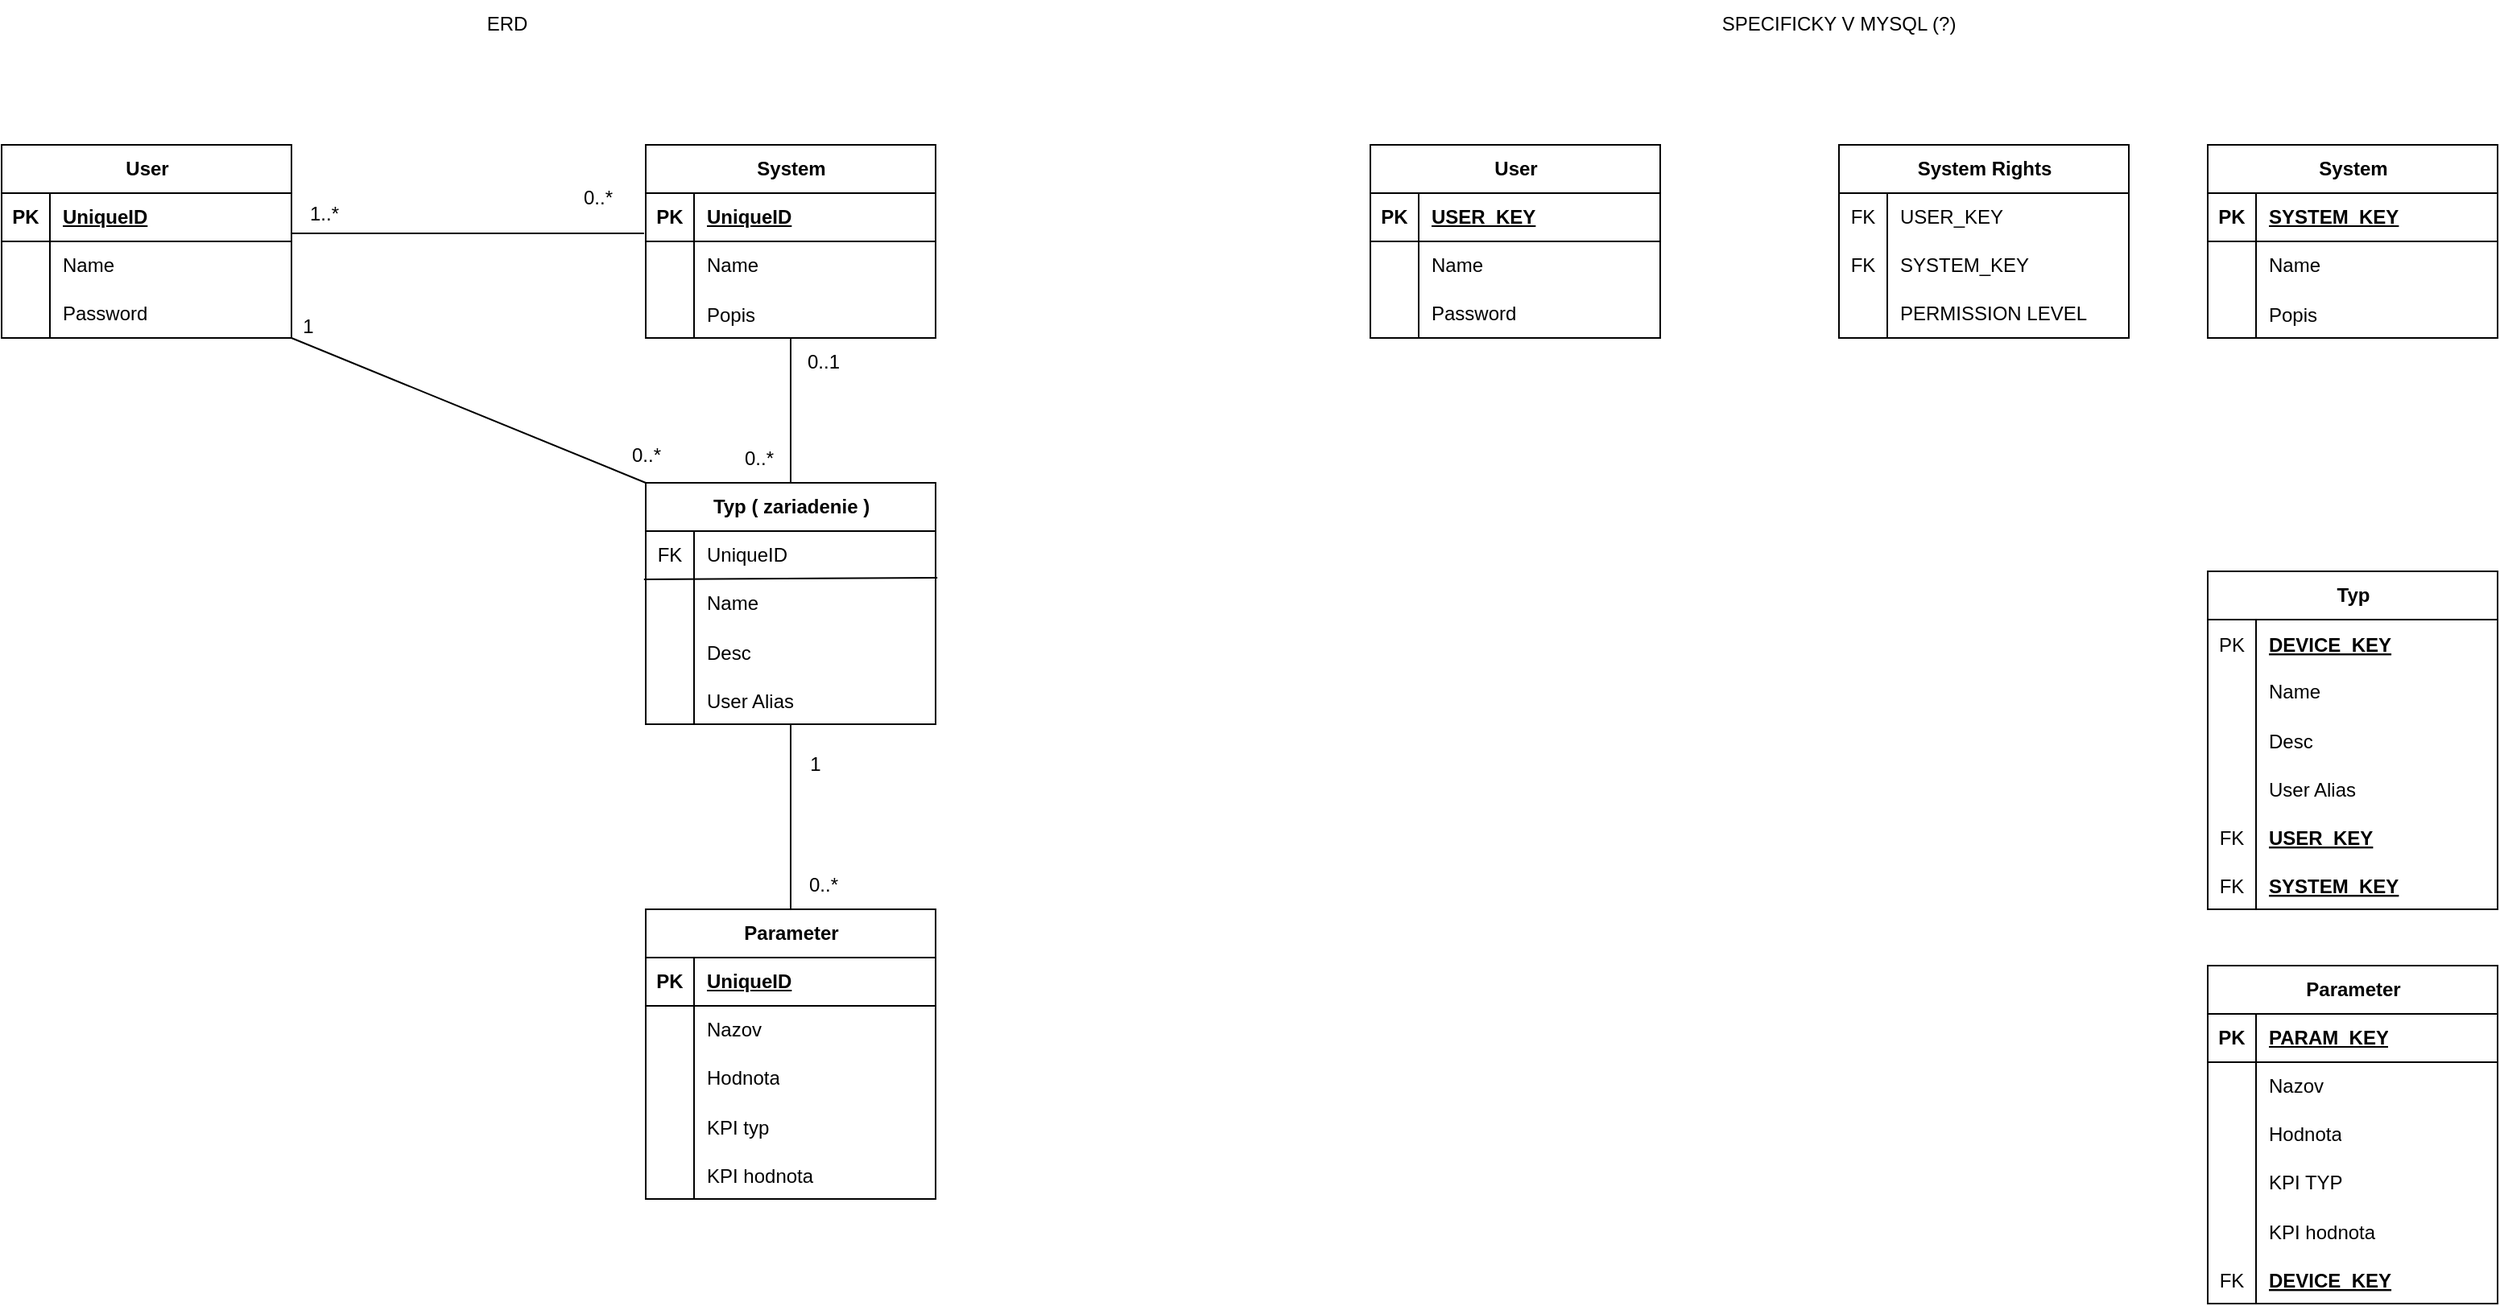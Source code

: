 <mxfile version="22.1.3" type="github">
  <diagram name="Page-1" id="e-Lq-FpYpGLCC4BXQS7T">
    <mxGraphModel dx="2074" dy="1134" grid="1" gridSize="10" guides="1" tooltips="1" connect="1" arrows="1" fold="1" page="1" pageScale="1" pageWidth="827" pageHeight="1169" math="0" shadow="0">
      <root>
        <mxCell id="0" />
        <mxCell id="1" parent="0" />
        <mxCell id="twyYIveiUV6dPHtZNS6p-1" value="User" style="shape=table;startSize=30;container=1;collapsible=1;childLayout=tableLayout;fixedRows=1;rowLines=0;fontStyle=1;align=center;resizeLast=1;html=1;" parent="1" vertex="1">
          <mxGeometry x="100" y="110" width="180" height="120" as="geometry" />
        </mxCell>
        <mxCell id="twyYIveiUV6dPHtZNS6p-2" value="" style="shape=tableRow;horizontal=0;startSize=0;swimlaneHead=0;swimlaneBody=0;fillColor=none;collapsible=0;dropTarget=0;points=[[0,0.5],[1,0.5]];portConstraint=eastwest;top=0;left=0;right=0;bottom=1;" parent="twyYIveiUV6dPHtZNS6p-1" vertex="1">
          <mxGeometry y="30" width="180" height="30" as="geometry" />
        </mxCell>
        <mxCell id="twyYIveiUV6dPHtZNS6p-3" value="PK" style="shape=partialRectangle;connectable=0;fillColor=none;top=0;left=0;bottom=0;right=0;fontStyle=1;overflow=hidden;whiteSpace=wrap;html=1;" parent="twyYIveiUV6dPHtZNS6p-2" vertex="1">
          <mxGeometry width="30" height="30" as="geometry">
            <mxRectangle width="30" height="30" as="alternateBounds" />
          </mxGeometry>
        </mxCell>
        <mxCell id="twyYIveiUV6dPHtZNS6p-4" value="UniqueID" style="shape=partialRectangle;connectable=0;fillColor=none;top=0;left=0;bottom=0;right=0;align=left;spacingLeft=6;fontStyle=5;overflow=hidden;whiteSpace=wrap;html=1;" parent="twyYIveiUV6dPHtZNS6p-2" vertex="1">
          <mxGeometry x="30" width="150" height="30" as="geometry">
            <mxRectangle width="150" height="30" as="alternateBounds" />
          </mxGeometry>
        </mxCell>
        <mxCell id="twyYIveiUV6dPHtZNS6p-5" value="" style="shape=tableRow;horizontal=0;startSize=0;swimlaneHead=0;swimlaneBody=0;fillColor=none;collapsible=0;dropTarget=0;points=[[0,0.5],[1,0.5]];portConstraint=eastwest;top=0;left=0;right=0;bottom=0;" parent="twyYIveiUV6dPHtZNS6p-1" vertex="1">
          <mxGeometry y="60" width="180" height="30" as="geometry" />
        </mxCell>
        <mxCell id="twyYIveiUV6dPHtZNS6p-6" value="" style="shape=partialRectangle;connectable=0;fillColor=none;top=0;left=0;bottom=0;right=0;editable=1;overflow=hidden;whiteSpace=wrap;html=1;" parent="twyYIveiUV6dPHtZNS6p-5" vertex="1">
          <mxGeometry width="30" height="30" as="geometry">
            <mxRectangle width="30" height="30" as="alternateBounds" />
          </mxGeometry>
        </mxCell>
        <mxCell id="twyYIveiUV6dPHtZNS6p-7" value="Name" style="shape=partialRectangle;connectable=0;fillColor=none;top=0;left=0;bottom=0;right=0;align=left;spacingLeft=6;overflow=hidden;whiteSpace=wrap;html=1;" parent="twyYIveiUV6dPHtZNS6p-5" vertex="1">
          <mxGeometry x="30" width="150" height="30" as="geometry">
            <mxRectangle width="150" height="30" as="alternateBounds" />
          </mxGeometry>
        </mxCell>
        <mxCell id="twyYIveiUV6dPHtZNS6p-8" value="" style="shape=tableRow;horizontal=0;startSize=0;swimlaneHead=0;swimlaneBody=0;fillColor=none;collapsible=0;dropTarget=0;points=[[0,0.5],[1,0.5]];portConstraint=eastwest;top=0;left=0;right=0;bottom=0;" parent="twyYIveiUV6dPHtZNS6p-1" vertex="1">
          <mxGeometry y="90" width="180" height="30" as="geometry" />
        </mxCell>
        <mxCell id="twyYIveiUV6dPHtZNS6p-9" value="" style="shape=partialRectangle;connectable=0;fillColor=none;top=0;left=0;bottom=0;right=0;editable=1;overflow=hidden;whiteSpace=wrap;html=1;" parent="twyYIveiUV6dPHtZNS6p-8" vertex="1">
          <mxGeometry width="30" height="30" as="geometry">
            <mxRectangle width="30" height="30" as="alternateBounds" />
          </mxGeometry>
        </mxCell>
        <mxCell id="twyYIveiUV6dPHtZNS6p-10" value="Password" style="shape=partialRectangle;connectable=0;fillColor=none;top=0;left=0;bottom=0;right=0;align=left;spacingLeft=6;overflow=hidden;whiteSpace=wrap;html=1;" parent="twyYIveiUV6dPHtZNS6p-8" vertex="1">
          <mxGeometry x="30" width="150" height="30" as="geometry">
            <mxRectangle width="150" height="30" as="alternateBounds" />
          </mxGeometry>
        </mxCell>
        <mxCell id="twyYIveiUV6dPHtZNS6p-47" style="edgeStyle=orthogonalEdgeStyle;rounded=0;orthogonalLoop=1;jettySize=auto;html=1;exitX=0.5;exitY=1;exitDx=0;exitDy=0;entryX=0.5;entryY=0;entryDx=0;entryDy=0;endArrow=none;endFill=0;" parent="1" source="twyYIveiUV6dPHtZNS6p-14" edge="1">
          <mxGeometry relative="1" as="geometry">
            <mxPoint x="590" y="320" as="targetPoint" />
          </mxGeometry>
        </mxCell>
        <mxCell id="twyYIveiUV6dPHtZNS6p-14" value="System" style="shape=table;startSize=30;container=1;collapsible=1;childLayout=tableLayout;fixedRows=1;rowLines=0;fontStyle=1;align=center;resizeLast=1;html=1;" parent="1" vertex="1">
          <mxGeometry x="500" y="110" width="180" height="120" as="geometry" />
        </mxCell>
        <mxCell id="twyYIveiUV6dPHtZNS6p-15" value="" style="shape=tableRow;horizontal=0;startSize=0;swimlaneHead=0;swimlaneBody=0;fillColor=none;collapsible=0;dropTarget=0;points=[[0,0.5],[1,0.5]];portConstraint=eastwest;top=0;left=0;right=0;bottom=1;" parent="twyYIveiUV6dPHtZNS6p-14" vertex="1">
          <mxGeometry y="30" width="180" height="30" as="geometry" />
        </mxCell>
        <mxCell id="twyYIveiUV6dPHtZNS6p-16" value="PK" style="shape=partialRectangle;connectable=0;fillColor=none;top=0;left=0;bottom=0;right=0;fontStyle=1;overflow=hidden;whiteSpace=wrap;html=1;" parent="twyYIveiUV6dPHtZNS6p-15" vertex="1">
          <mxGeometry width="30" height="30" as="geometry">
            <mxRectangle width="30" height="30" as="alternateBounds" />
          </mxGeometry>
        </mxCell>
        <mxCell id="twyYIveiUV6dPHtZNS6p-17" value="UniqueID" style="shape=partialRectangle;connectable=0;fillColor=none;top=0;left=0;bottom=0;right=0;align=left;spacingLeft=6;fontStyle=5;overflow=hidden;whiteSpace=wrap;html=1;" parent="twyYIveiUV6dPHtZNS6p-15" vertex="1">
          <mxGeometry x="30" width="150" height="30" as="geometry">
            <mxRectangle width="150" height="30" as="alternateBounds" />
          </mxGeometry>
        </mxCell>
        <mxCell id="twyYIveiUV6dPHtZNS6p-18" value="" style="shape=tableRow;horizontal=0;startSize=0;swimlaneHead=0;swimlaneBody=0;fillColor=none;collapsible=0;dropTarget=0;points=[[0,0.5],[1,0.5]];portConstraint=eastwest;top=0;left=0;right=0;bottom=0;" parent="twyYIveiUV6dPHtZNS6p-14" vertex="1">
          <mxGeometry y="60" width="180" height="30" as="geometry" />
        </mxCell>
        <mxCell id="twyYIveiUV6dPHtZNS6p-19" value="" style="shape=partialRectangle;connectable=0;fillColor=none;top=0;left=0;bottom=0;right=0;editable=1;overflow=hidden;whiteSpace=wrap;html=1;" parent="twyYIveiUV6dPHtZNS6p-18" vertex="1">
          <mxGeometry width="30" height="30" as="geometry">
            <mxRectangle width="30" height="30" as="alternateBounds" />
          </mxGeometry>
        </mxCell>
        <mxCell id="twyYIveiUV6dPHtZNS6p-20" value="Name" style="shape=partialRectangle;connectable=0;fillColor=none;top=0;left=0;bottom=0;right=0;align=left;spacingLeft=6;overflow=hidden;whiteSpace=wrap;html=1;" parent="twyYIveiUV6dPHtZNS6p-18" vertex="1">
          <mxGeometry x="30" width="150" height="30" as="geometry">
            <mxRectangle width="150" height="30" as="alternateBounds" />
          </mxGeometry>
        </mxCell>
        <mxCell id="twyYIveiUV6dPHtZNS6p-31" value="" style="shape=tableRow;horizontal=0;startSize=0;swimlaneHead=0;swimlaneBody=0;fillColor=none;collapsible=0;dropTarget=0;points=[[0,0.5],[1,0.5]];portConstraint=eastwest;top=0;left=0;right=0;bottom=0;" parent="twyYIveiUV6dPHtZNS6p-14" vertex="1">
          <mxGeometry y="90" width="180" height="30" as="geometry" />
        </mxCell>
        <mxCell id="twyYIveiUV6dPHtZNS6p-32" value="" style="shape=partialRectangle;connectable=0;fillColor=none;top=0;left=0;bottom=0;right=0;editable=1;overflow=hidden;" parent="twyYIveiUV6dPHtZNS6p-31" vertex="1">
          <mxGeometry width="30" height="30" as="geometry">
            <mxRectangle width="30" height="30" as="alternateBounds" />
          </mxGeometry>
        </mxCell>
        <mxCell id="twyYIveiUV6dPHtZNS6p-33" value="Popis" style="shape=partialRectangle;connectable=0;fillColor=none;top=0;left=0;bottom=0;right=0;align=left;spacingLeft=6;overflow=hidden;" parent="twyYIveiUV6dPHtZNS6p-31" vertex="1">
          <mxGeometry x="30" width="150" height="30" as="geometry">
            <mxRectangle width="150" height="30" as="alternateBounds" />
          </mxGeometry>
        </mxCell>
        <mxCell id="twyYIveiUV6dPHtZNS6p-27" style="edgeStyle=orthogonalEdgeStyle;rounded=0;orthogonalLoop=1;jettySize=auto;html=1;entryX=-0.006;entryY=-0.167;entryDx=0;entryDy=0;entryPerimeter=0;endArrow=none;endFill=0;" parent="1" source="twyYIveiUV6dPHtZNS6p-1" target="twyYIveiUV6dPHtZNS6p-18" edge="1">
          <mxGeometry relative="1" as="geometry">
            <mxPoint x="480" y="150" as="targetPoint" />
            <Array as="points">
              <mxPoint x="450" y="165" />
              <mxPoint x="450" y="165" />
            </Array>
          </mxGeometry>
        </mxCell>
        <mxCell id="twyYIveiUV6dPHtZNS6p-28" value="1..*" style="text;html=1;align=center;verticalAlign=middle;resizable=0;points=[];autosize=1;strokeColor=none;fillColor=none;" parent="1" vertex="1">
          <mxGeometry x="280" y="138" width="40" height="30" as="geometry" />
        </mxCell>
        <mxCell id="twyYIveiUV6dPHtZNS6p-29" value="0..*" style="text;html=1;align=center;verticalAlign=middle;resizable=0;points=[];autosize=1;strokeColor=none;fillColor=none;" parent="1" vertex="1">
          <mxGeometry x="450" y="128" width="40" height="30" as="geometry" />
        </mxCell>
        <mxCell id="twyYIveiUV6dPHtZNS6p-48" value="0..1" style="text;html=1;align=center;verticalAlign=middle;resizable=0;points=[];autosize=1;strokeColor=none;fillColor=none;" parent="1" vertex="1">
          <mxGeometry x="590" y="230" width="40" height="30" as="geometry" />
        </mxCell>
        <mxCell id="twyYIveiUV6dPHtZNS6p-50" value="0..*" style="text;html=1;align=center;verticalAlign=middle;resizable=0;points=[];autosize=1;strokeColor=none;fillColor=none;" parent="1" vertex="1">
          <mxGeometry x="550" y="290" width="40" height="30" as="geometry" />
        </mxCell>
        <mxCell id="twyYIveiUV6dPHtZNS6p-52" value="Typ ( zariadenie )" style="shape=table;startSize=30;container=1;collapsible=1;childLayout=tableLayout;fixedRows=1;rowLines=0;fontStyle=1;align=center;resizeLast=1;html=1;" parent="1" vertex="1">
          <mxGeometry x="500" y="320" width="180" height="150" as="geometry" />
        </mxCell>
        <mxCell id="oLVRZ4jMtJfywn2VJ56b-18" value="" style="shape=tableRow;horizontal=0;startSize=0;swimlaneHead=0;swimlaneBody=0;fillColor=none;collapsible=0;dropTarget=0;points=[[0,0.5],[1,0.5]];portConstraint=eastwest;top=0;left=0;right=0;bottom=0;perimeterSpacing=2;strokeWidth=2;" parent="twyYIveiUV6dPHtZNS6p-52" vertex="1">
          <mxGeometry y="30" width="180" height="30" as="geometry" />
        </mxCell>
        <mxCell id="oLVRZ4jMtJfywn2VJ56b-19" value="FK" style="shape=partialRectangle;connectable=0;fillColor=none;top=0;left=0;bottom=0;right=0;fontStyle=0;overflow=hidden;whiteSpace=wrap;html=1;" parent="oLVRZ4jMtJfywn2VJ56b-18" vertex="1">
          <mxGeometry width="30" height="30" as="geometry">
            <mxRectangle width="30" height="30" as="alternateBounds" />
          </mxGeometry>
        </mxCell>
        <mxCell id="oLVRZ4jMtJfywn2VJ56b-20" value="UniqueID" style="shape=partialRectangle;connectable=0;fillColor=none;top=0;left=0;bottom=0;right=0;align=left;spacingLeft=6;fontStyle=0;overflow=hidden;whiteSpace=wrap;html=1;" parent="oLVRZ4jMtJfywn2VJ56b-18" vertex="1">
          <mxGeometry x="30" width="150" height="30" as="geometry">
            <mxRectangle width="150" height="30" as="alternateBounds" />
          </mxGeometry>
        </mxCell>
        <mxCell id="twyYIveiUV6dPHtZNS6p-38" value="" style="shape=tableRow;horizontal=0;startSize=0;swimlaneHead=0;swimlaneBody=0;fillColor=none;collapsible=0;dropTarget=0;points=[[0,0.5],[1,0.5]];portConstraint=eastwest;top=0;left=0;right=0;bottom=0;" parent="twyYIveiUV6dPHtZNS6p-52" vertex="1">
          <mxGeometry y="60" width="180" height="30" as="geometry" />
        </mxCell>
        <mxCell id="twyYIveiUV6dPHtZNS6p-39" value="" style="shape=partialRectangle;connectable=0;fillColor=none;top=0;left=0;bottom=0;right=0;editable=1;overflow=hidden;whiteSpace=wrap;html=1;" parent="twyYIveiUV6dPHtZNS6p-38" vertex="1">
          <mxGeometry width="30" height="30" as="geometry">
            <mxRectangle width="30" height="30" as="alternateBounds" />
          </mxGeometry>
        </mxCell>
        <mxCell id="twyYIveiUV6dPHtZNS6p-40" value="Name" style="shape=partialRectangle;connectable=0;fillColor=none;top=0;left=0;bottom=0;right=0;align=left;spacingLeft=6;overflow=hidden;whiteSpace=wrap;html=1;" parent="twyYIveiUV6dPHtZNS6p-38" vertex="1">
          <mxGeometry x="30" width="150" height="30" as="geometry">
            <mxRectangle width="150" height="30" as="alternateBounds" />
          </mxGeometry>
        </mxCell>
        <mxCell id="twyYIveiUV6dPHtZNS6p-70" value="" style="shape=tableRow;horizontal=0;startSize=0;swimlaneHead=0;swimlaneBody=0;fillColor=none;collapsible=0;dropTarget=0;points=[[0,0.5],[1,0.5]];portConstraint=eastwest;top=0;left=0;right=0;bottom=0;" parent="twyYIveiUV6dPHtZNS6p-52" vertex="1">
          <mxGeometry y="90" width="180" height="30" as="geometry" />
        </mxCell>
        <mxCell id="twyYIveiUV6dPHtZNS6p-71" value="" style="shape=partialRectangle;connectable=0;fillColor=none;top=0;left=0;bottom=0;right=0;editable=1;overflow=hidden;" parent="twyYIveiUV6dPHtZNS6p-70" vertex="1">
          <mxGeometry width="30" height="30" as="geometry">
            <mxRectangle width="30" height="30" as="alternateBounds" />
          </mxGeometry>
        </mxCell>
        <mxCell id="twyYIveiUV6dPHtZNS6p-72" value="Desc" style="shape=partialRectangle;connectable=0;fillColor=none;top=0;left=0;bottom=0;right=0;align=left;spacingLeft=6;overflow=hidden;" parent="twyYIveiUV6dPHtZNS6p-70" vertex="1">
          <mxGeometry x="30" width="150" height="30" as="geometry">
            <mxRectangle width="150" height="30" as="alternateBounds" />
          </mxGeometry>
        </mxCell>
        <mxCell id="twyYIveiUV6dPHtZNS6p-66" value="" style="shape=tableRow;horizontal=0;startSize=0;swimlaneHead=0;swimlaneBody=0;fillColor=none;collapsible=0;dropTarget=0;points=[[0,0.5],[1,0.5]];portConstraint=eastwest;top=0;left=0;right=0;bottom=0;" parent="twyYIveiUV6dPHtZNS6p-52" vertex="1">
          <mxGeometry y="120" width="180" height="30" as="geometry" />
        </mxCell>
        <mxCell id="twyYIveiUV6dPHtZNS6p-67" value="" style="shape=partialRectangle;connectable=0;fillColor=none;top=0;left=0;bottom=0;right=0;editable=1;overflow=hidden;" parent="twyYIveiUV6dPHtZNS6p-66" vertex="1">
          <mxGeometry width="30" height="30" as="geometry">
            <mxRectangle width="30" height="30" as="alternateBounds" />
          </mxGeometry>
        </mxCell>
        <mxCell id="twyYIveiUV6dPHtZNS6p-68" value="User Alias" style="shape=partialRectangle;connectable=0;fillColor=none;top=0;left=0;bottom=0;right=0;align=left;spacingLeft=6;overflow=hidden;" parent="twyYIveiUV6dPHtZNS6p-66" vertex="1">
          <mxGeometry x="30" width="150" height="30" as="geometry">
            <mxRectangle width="150" height="30" as="alternateBounds" />
          </mxGeometry>
        </mxCell>
        <mxCell id="oLVRZ4jMtJfywn2VJ56b-22" value="" style="endArrow=none;html=1;rounded=0;entryX=1.006;entryY=-0.033;entryDx=0;entryDy=0;entryPerimeter=0;exitX=-0.006;exitY=0;exitDx=0;exitDy=0;exitPerimeter=0;" parent="twyYIveiUV6dPHtZNS6p-52" source="twyYIveiUV6dPHtZNS6p-38" target="twyYIveiUV6dPHtZNS6p-38" edge="1">
          <mxGeometry width="50" height="50" relative="1" as="geometry">
            <mxPoint x="300" y="290" as="sourcePoint" />
            <mxPoint x="350" y="240" as="targetPoint" />
          </mxGeometry>
        </mxCell>
        <mxCell id="twyYIveiUV6dPHtZNS6p-91" value="ERD" style="text;html=1;strokeColor=none;fillColor=none;align=center;verticalAlign=middle;whiteSpace=wrap;rounded=0;" parent="1" vertex="1">
          <mxGeometry x="159" y="20" width="510" height="30" as="geometry" />
        </mxCell>
        <mxCell id="twyYIveiUV6dPHtZNS6p-92" value="SPECIFICKY V MYSQL (?)" style="text;html=1;strokeColor=none;fillColor=none;align=center;verticalAlign=middle;whiteSpace=wrap;rounded=0;" parent="1" vertex="1">
          <mxGeometry x="1006" y="20" width="470" height="30" as="geometry" />
        </mxCell>
        <mxCell id="twyYIveiUV6dPHtZNS6p-106" value="User" style="shape=table;startSize=30;container=1;collapsible=1;childLayout=tableLayout;fixedRows=1;rowLines=0;fontStyle=1;align=center;resizeLast=1;html=1;" parent="1" vertex="1">
          <mxGeometry x="950" y="110" width="180" height="120" as="geometry" />
        </mxCell>
        <mxCell id="twyYIveiUV6dPHtZNS6p-107" value="" style="shape=tableRow;horizontal=0;startSize=0;swimlaneHead=0;swimlaneBody=0;fillColor=none;collapsible=0;dropTarget=0;points=[[0,0.5],[1,0.5]];portConstraint=eastwest;top=0;left=0;right=0;bottom=1;" parent="twyYIveiUV6dPHtZNS6p-106" vertex="1">
          <mxGeometry y="30" width="180" height="30" as="geometry" />
        </mxCell>
        <mxCell id="twyYIveiUV6dPHtZNS6p-108" value="PK" style="shape=partialRectangle;connectable=0;fillColor=none;top=0;left=0;bottom=0;right=0;fontStyle=1;overflow=hidden;whiteSpace=wrap;html=1;" parent="twyYIveiUV6dPHtZNS6p-107" vertex="1">
          <mxGeometry width="30" height="30" as="geometry">
            <mxRectangle width="30" height="30" as="alternateBounds" />
          </mxGeometry>
        </mxCell>
        <mxCell id="twyYIveiUV6dPHtZNS6p-109" value="USER_KEY" style="shape=partialRectangle;connectable=0;fillColor=none;top=0;left=0;bottom=0;right=0;align=left;spacingLeft=6;fontStyle=5;overflow=hidden;whiteSpace=wrap;html=1;" parent="twyYIveiUV6dPHtZNS6p-107" vertex="1">
          <mxGeometry x="30" width="150" height="30" as="geometry">
            <mxRectangle width="150" height="30" as="alternateBounds" />
          </mxGeometry>
        </mxCell>
        <mxCell id="twyYIveiUV6dPHtZNS6p-110" value="" style="shape=tableRow;horizontal=0;startSize=0;swimlaneHead=0;swimlaneBody=0;fillColor=none;collapsible=0;dropTarget=0;points=[[0,0.5],[1,0.5]];portConstraint=eastwest;top=0;left=0;right=0;bottom=0;" parent="twyYIveiUV6dPHtZNS6p-106" vertex="1">
          <mxGeometry y="60" width="180" height="30" as="geometry" />
        </mxCell>
        <mxCell id="twyYIveiUV6dPHtZNS6p-111" value="" style="shape=partialRectangle;connectable=0;fillColor=none;top=0;left=0;bottom=0;right=0;editable=1;overflow=hidden;whiteSpace=wrap;html=1;" parent="twyYIveiUV6dPHtZNS6p-110" vertex="1">
          <mxGeometry width="30" height="30" as="geometry">
            <mxRectangle width="30" height="30" as="alternateBounds" />
          </mxGeometry>
        </mxCell>
        <mxCell id="twyYIveiUV6dPHtZNS6p-112" value="Name" style="shape=partialRectangle;connectable=0;fillColor=none;top=0;left=0;bottom=0;right=0;align=left;spacingLeft=6;overflow=hidden;whiteSpace=wrap;html=1;" parent="twyYIveiUV6dPHtZNS6p-110" vertex="1">
          <mxGeometry x="30" width="150" height="30" as="geometry">
            <mxRectangle width="150" height="30" as="alternateBounds" />
          </mxGeometry>
        </mxCell>
        <mxCell id="twyYIveiUV6dPHtZNS6p-113" value="" style="shape=tableRow;horizontal=0;startSize=0;swimlaneHead=0;swimlaneBody=0;fillColor=none;collapsible=0;dropTarget=0;points=[[0,0.5],[1,0.5]];portConstraint=eastwest;top=0;left=0;right=0;bottom=0;" parent="twyYIveiUV6dPHtZNS6p-106" vertex="1">
          <mxGeometry y="90" width="180" height="30" as="geometry" />
        </mxCell>
        <mxCell id="twyYIveiUV6dPHtZNS6p-114" value="" style="shape=partialRectangle;connectable=0;fillColor=none;top=0;left=0;bottom=0;right=0;editable=1;overflow=hidden;whiteSpace=wrap;html=1;" parent="twyYIveiUV6dPHtZNS6p-113" vertex="1">
          <mxGeometry width="30" height="30" as="geometry">
            <mxRectangle width="30" height="30" as="alternateBounds" />
          </mxGeometry>
        </mxCell>
        <mxCell id="twyYIveiUV6dPHtZNS6p-115" value="Password" style="shape=partialRectangle;connectable=0;fillColor=none;top=0;left=0;bottom=0;right=0;align=left;spacingLeft=6;overflow=hidden;whiteSpace=wrap;html=1;" parent="twyYIveiUV6dPHtZNS6p-113" vertex="1">
          <mxGeometry x="30" width="150" height="30" as="geometry">
            <mxRectangle width="150" height="30" as="alternateBounds" />
          </mxGeometry>
        </mxCell>
        <mxCell id="twyYIveiUV6dPHtZNS6p-116" value="System Rights" style="shape=table;startSize=30;container=1;collapsible=1;childLayout=tableLayout;fixedRows=1;rowLines=0;fontStyle=1;align=center;resizeLast=1;html=1;" parent="1" vertex="1">
          <mxGeometry x="1241" y="110" width="180" height="120" as="geometry" />
        </mxCell>
        <mxCell id="twyYIveiUV6dPHtZNS6p-120" value="" style="shape=tableRow;horizontal=0;startSize=0;swimlaneHead=0;swimlaneBody=0;fillColor=none;collapsible=0;dropTarget=0;points=[[0,0.5],[1,0.5]];portConstraint=eastwest;top=0;left=0;right=0;bottom=0;" parent="twyYIveiUV6dPHtZNS6p-116" vertex="1">
          <mxGeometry y="30" width="180" height="30" as="geometry" />
        </mxCell>
        <mxCell id="twyYIveiUV6dPHtZNS6p-121" value="FK" style="shape=partialRectangle;connectable=0;fillColor=none;top=0;left=0;bottom=0;right=0;editable=1;overflow=hidden;whiteSpace=wrap;html=1;" parent="twyYIveiUV6dPHtZNS6p-120" vertex="1">
          <mxGeometry width="30" height="30" as="geometry">
            <mxRectangle width="30" height="30" as="alternateBounds" />
          </mxGeometry>
        </mxCell>
        <mxCell id="twyYIveiUV6dPHtZNS6p-122" value="USER_KEY" style="shape=partialRectangle;connectable=0;fillColor=none;top=0;left=0;bottom=0;right=0;align=left;spacingLeft=6;overflow=hidden;whiteSpace=wrap;html=1;" parent="twyYIveiUV6dPHtZNS6p-120" vertex="1">
          <mxGeometry x="30" width="150" height="30" as="geometry">
            <mxRectangle width="150" height="30" as="alternateBounds" />
          </mxGeometry>
        </mxCell>
        <mxCell id="twyYIveiUV6dPHtZNS6p-123" value="" style="shape=tableRow;horizontal=0;startSize=0;swimlaneHead=0;swimlaneBody=0;fillColor=none;collapsible=0;dropTarget=0;points=[[0,0.5],[1,0.5]];portConstraint=eastwest;top=0;left=0;right=0;bottom=0;" parent="twyYIveiUV6dPHtZNS6p-116" vertex="1">
          <mxGeometry y="60" width="180" height="30" as="geometry" />
        </mxCell>
        <mxCell id="twyYIveiUV6dPHtZNS6p-124" value="FK" style="shape=partialRectangle;connectable=0;fillColor=none;top=0;left=0;bottom=0;right=0;editable=1;overflow=hidden;whiteSpace=wrap;html=1;" parent="twyYIveiUV6dPHtZNS6p-123" vertex="1">
          <mxGeometry width="30" height="30" as="geometry">
            <mxRectangle width="30" height="30" as="alternateBounds" />
          </mxGeometry>
        </mxCell>
        <mxCell id="twyYIveiUV6dPHtZNS6p-125" value="SYSTEM_KEY" style="shape=partialRectangle;connectable=0;fillColor=none;top=0;left=0;bottom=0;right=0;align=left;spacingLeft=6;overflow=hidden;whiteSpace=wrap;html=1;" parent="twyYIveiUV6dPHtZNS6p-123" vertex="1">
          <mxGeometry x="30" width="150" height="30" as="geometry">
            <mxRectangle width="150" height="30" as="alternateBounds" />
          </mxGeometry>
        </mxCell>
        <mxCell id="twyYIveiUV6dPHtZNS6p-126" value="" style="shape=tableRow;horizontal=0;startSize=0;swimlaneHead=0;swimlaneBody=0;fillColor=none;collapsible=0;dropTarget=0;points=[[0,0.5],[1,0.5]];portConstraint=eastwest;top=0;left=0;right=0;bottom=0;" parent="twyYIveiUV6dPHtZNS6p-116" vertex="1">
          <mxGeometry y="90" width="180" height="30" as="geometry" />
        </mxCell>
        <mxCell id="twyYIveiUV6dPHtZNS6p-127" value="" style="shape=partialRectangle;connectable=0;fillColor=none;top=0;left=0;bottom=0;right=0;editable=1;overflow=hidden;whiteSpace=wrap;html=1;" parent="twyYIveiUV6dPHtZNS6p-126" vertex="1">
          <mxGeometry width="30" height="30" as="geometry">
            <mxRectangle width="30" height="30" as="alternateBounds" />
          </mxGeometry>
        </mxCell>
        <mxCell id="twyYIveiUV6dPHtZNS6p-128" value="PERMISSION LEVEL" style="shape=partialRectangle;connectable=0;fillColor=none;top=0;left=0;bottom=0;right=0;align=left;spacingLeft=6;overflow=hidden;whiteSpace=wrap;html=1;" parent="twyYIveiUV6dPHtZNS6p-126" vertex="1">
          <mxGeometry x="30" width="150" height="30" as="geometry">
            <mxRectangle width="150" height="30" as="alternateBounds" />
          </mxGeometry>
        </mxCell>
        <mxCell id="twyYIveiUV6dPHtZNS6p-129" value="System" style="shape=table;startSize=30;container=1;collapsible=1;childLayout=tableLayout;fixedRows=1;rowLines=0;fontStyle=1;align=center;resizeLast=1;html=1;" parent="1" vertex="1">
          <mxGeometry x="1470" y="110" width="180" height="120" as="geometry" />
        </mxCell>
        <mxCell id="twyYIveiUV6dPHtZNS6p-130" value="" style="shape=tableRow;horizontal=0;startSize=0;swimlaneHead=0;swimlaneBody=0;fillColor=none;collapsible=0;dropTarget=0;points=[[0,0.5],[1,0.5]];portConstraint=eastwest;top=0;left=0;right=0;bottom=1;" parent="twyYIveiUV6dPHtZNS6p-129" vertex="1">
          <mxGeometry y="30" width="180" height="30" as="geometry" />
        </mxCell>
        <mxCell id="twyYIveiUV6dPHtZNS6p-131" value="PK" style="shape=partialRectangle;connectable=0;fillColor=none;top=0;left=0;bottom=0;right=0;fontStyle=1;overflow=hidden;whiteSpace=wrap;html=1;" parent="twyYIveiUV6dPHtZNS6p-130" vertex="1">
          <mxGeometry width="30" height="30" as="geometry">
            <mxRectangle width="30" height="30" as="alternateBounds" />
          </mxGeometry>
        </mxCell>
        <mxCell id="twyYIveiUV6dPHtZNS6p-132" value="SYSTEM_KEY" style="shape=partialRectangle;connectable=0;fillColor=none;top=0;left=0;bottom=0;right=0;align=left;spacingLeft=6;fontStyle=5;overflow=hidden;whiteSpace=wrap;html=1;" parent="twyYIveiUV6dPHtZNS6p-130" vertex="1">
          <mxGeometry x="30" width="150" height="30" as="geometry">
            <mxRectangle width="150" height="30" as="alternateBounds" />
          </mxGeometry>
        </mxCell>
        <mxCell id="twyYIveiUV6dPHtZNS6p-133" value="" style="shape=tableRow;horizontal=0;startSize=0;swimlaneHead=0;swimlaneBody=0;fillColor=none;collapsible=0;dropTarget=0;points=[[0,0.5],[1,0.5]];portConstraint=eastwest;top=0;left=0;right=0;bottom=0;" parent="twyYIveiUV6dPHtZNS6p-129" vertex="1">
          <mxGeometry y="60" width="180" height="30" as="geometry" />
        </mxCell>
        <mxCell id="twyYIveiUV6dPHtZNS6p-134" value="" style="shape=partialRectangle;connectable=0;fillColor=none;top=0;left=0;bottom=0;right=0;editable=1;overflow=hidden;whiteSpace=wrap;html=1;" parent="twyYIveiUV6dPHtZNS6p-133" vertex="1">
          <mxGeometry width="30" height="30" as="geometry">
            <mxRectangle width="30" height="30" as="alternateBounds" />
          </mxGeometry>
        </mxCell>
        <mxCell id="twyYIveiUV6dPHtZNS6p-135" value="Name" style="shape=partialRectangle;connectable=0;fillColor=none;top=0;left=0;bottom=0;right=0;align=left;spacingLeft=6;overflow=hidden;whiteSpace=wrap;html=1;" parent="twyYIveiUV6dPHtZNS6p-133" vertex="1">
          <mxGeometry x="30" width="150" height="30" as="geometry">
            <mxRectangle width="150" height="30" as="alternateBounds" />
          </mxGeometry>
        </mxCell>
        <mxCell id="twyYIveiUV6dPHtZNS6p-136" value="" style="shape=tableRow;horizontal=0;startSize=0;swimlaneHead=0;swimlaneBody=0;fillColor=none;collapsible=0;dropTarget=0;points=[[0,0.5],[1,0.5]];portConstraint=eastwest;top=0;left=0;right=0;bottom=0;" parent="twyYIveiUV6dPHtZNS6p-129" vertex="1">
          <mxGeometry y="90" width="180" height="30" as="geometry" />
        </mxCell>
        <mxCell id="twyYIveiUV6dPHtZNS6p-137" value="" style="shape=partialRectangle;connectable=0;fillColor=none;top=0;left=0;bottom=0;right=0;editable=1;overflow=hidden;" parent="twyYIveiUV6dPHtZNS6p-136" vertex="1">
          <mxGeometry width="30" height="30" as="geometry">
            <mxRectangle width="30" height="30" as="alternateBounds" />
          </mxGeometry>
        </mxCell>
        <mxCell id="twyYIveiUV6dPHtZNS6p-138" value="Popis" style="shape=partialRectangle;connectable=0;fillColor=none;top=0;left=0;bottom=0;right=0;align=left;spacingLeft=6;overflow=hidden;" parent="twyYIveiUV6dPHtZNS6p-136" vertex="1">
          <mxGeometry x="30" width="150" height="30" as="geometry">
            <mxRectangle width="150" height="30" as="alternateBounds" />
          </mxGeometry>
        </mxCell>
        <mxCell id="twyYIveiUV6dPHtZNS6p-150" value="&lt;div&gt;Typ&lt;/div&gt;" style="shape=table;startSize=30;container=1;collapsible=1;childLayout=tableLayout;fixedRows=1;rowLines=0;fontStyle=1;align=center;resizeLast=1;html=1;" parent="1" vertex="1">
          <mxGeometry x="1470" y="375" width="180" height="210" as="geometry" />
        </mxCell>
        <mxCell id="twyYIveiUV6dPHtZNS6p-161" value="" style="shape=tableRow;horizontal=0;startSize=0;swimlaneHead=0;swimlaneBody=0;fillColor=none;collapsible=0;dropTarget=0;points=[[0,0.5],[1,0.5]];portConstraint=eastwest;top=0;left=0;right=0;bottom=0;" parent="twyYIveiUV6dPHtZNS6p-150" vertex="1">
          <mxGeometry y="30" width="180" height="30" as="geometry" />
        </mxCell>
        <mxCell id="twyYIveiUV6dPHtZNS6p-162" value="PK" style="shape=partialRectangle;connectable=0;fillColor=none;top=0;left=0;bottom=0;right=0;editable=1;overflow=hidden;" parent="twyYIveiUV6dPHtZNS6p-161" vertex="1">
          <mxGeometry width="30" height="30" as="geometry">
            <mxRectangle width="30" height="30" as="alternateBounds" />
          </mxGeometry>
        </mxCell>
        <mxCell id="twyYIveiUV6dPHtZNS6p-163" value="DEVICE_KEY" style="shape=partialRectangle;connectable=0;fillColor=none;top=0;left=0;bottom=0;right=0;align=left;spacingLeft=6;overflow=hidden;fontStyle=5" parent="twyYIveiUV6dPHtZNS6p-161" vertex="1">
          <mxGeometry x="30" width="150" height="30" as="geometry">
            <mxRectangle width="150" height="30" as="alternateBounds" />
          </mxGeometry>
        </mxCell>
        <mxCell id="twyYIveiUV6dPHtZNS6p-151" value="" style="shape=tableRow;horizontal=0;startSize=0;swimlaneHead=0;swimlaneBody=0;fillColor=none;collapsible=0;dropTarget=0;points=[[0,0.5],[1,0.5]];portConstraint=eastwest;top=0;left=0;right=0;bottom=0;" parent="twyYIveiUV6dPHtZNS6p-150" vertex="1">
          <mxGeometry y="60" width="180" height="30" as="geometry" />
        </mxCell>
        <mxCell id="twyYIveiUV6dPHtZNS6p-152" value="" style="shape=partialRectangle;connectable=0;fillColor=none;top=0;left=0;bottom=0;right=0;editable=1;overflow=hidden;whiteSpace=wrap;html=1;" parent="twyYIveiUV6dPHtZNS6p-151" vertex="1">
          <mxGeometry width="30" height="30" as="geometry">
            <mxRectangle width="30" height="30" as="alternateBounds" />
          </mxGeometry>
        </mxCell>
        <mxCell id="twyYIveiUV6dPHtZNS6p-153" value="Name" style="shape=partialRectangle;connectable=0;fillColor=none;top=0;left=0;bottom=0;right=0;align=left;spacingLeft=6;overflow=hidden;whiteSpace=wrap;html=1;" parent="twyYIveiUV6dPHtZNS6p-151" vertex="1">
          <mxGeometry x="30" width="150" height="30" as="geometry">
            <mxRectangle width="150" height="30" as="alternateBounds" />
          </mxGeometry>
        </mxCell>
        <mxCell id="twyYIveiUV6dPHtZNS6p-154" value="" style="shape=tableRow;horizontal=0;startSize=0;swimlaneHead=0;swimlaneBody=0;fillColor=none;collapsible=0;dropTarget=0;points=[[0,0.5],[1,0.5]];portConstraint=eastwest;top=0;left=0;right=0;bottom=0;" parent="twyYIveiUV6dPHtZNS6p-150" vertex="1">
          <mxGeometry y="90" width="180" height="30" as="geometry" />
        </mxCell>
        <mxCell id="twyYIveiUV6dPHtZNS6p-155" value="" style="shape=partialRectangle;connectable=0;fillColor=none;top=0;left=0;bottom=0;right=0;editable=1;overflow=hidden;" parent="twyYIveiUV6dPHtZNS6p-154" vertex="1">
          <mxGeometry width="30" height="30" as="geometry">
            <mxRectangle width="30" height="30" as="alternateBounds" />
          </mxGeometry>
        </mxCell>
        <mxCell id="twyYIveiUV6dPHtZNS6p-156" value="Desc" style="shape=partialRectangle;connectable=0;fillColor=none;top=0;left=0;bottom=0;right=0;align=left;spacingLeft=6;overflow=hidden;" parent="twyYIveiUV6dPHtZNS6p-154" vertex="1">
          <mxGeometry x="30" width="150" height="30" as="geometry">
            <mxRectangle width="150" height="30" as="alternateBounds" />
          </mxGeometry>
        </mxCell>
        <mxCell id="twyYIveiUV6dPHtZNS6p-143" value="" style="shape=tableRow;horizontal=0;startSize=0;swimlaneHead=0;swimlaneBody=0;fillColor=none;collapsible=0;dropTarget=0;points=[[0,0.5],[1,0.5]];portConstraint=eastwest;top=0;left=0;right=0;bottom=0;" parent="twyYIveiUV6dPHtZNS6p-150" vertex="1">
          <mxGeometry y="120" width="180" height="30" as="geometry" />
        </mxCell>
        <mxCell id="twyYIveiUV6dPHtZNS6p-144" value="" style="shape=partialRectangle;connectable=0;fillColor=none;top=0;left=0;bottom=0;right=0;editable=1;overflow=hidden;" parent="twyYIveiUV6dPHtZNS6p-143" vertex="1">
          <mxGeometry width="30" height="30" as="geometry">
            <mxRectangle width="30" height="30" as="alternateBounds" />
          </mxGeometry>
        </mxCell>
        <mxCell id="twyYIveiUV6dPHtZNS6p-145" value="User Alias" style="shape=partialRectangle;connectable=0;fillColor=none;top=0;left=0;bottom=0;right=0;align=left;spacingLeft=6;overflow=hidden;" parent="twyYIveiUV6dPHtZNS6p-143" vertex="1">
          <mxGeometry x="30" width="150" height="30" as="geometry">
            <mxRectangle width="150" height="30" as="alternateBounds" />
          </mxGeometry>
        </mxCell>
        <mxCell id="IZ5lWPrD6g_tHWg2qpYr-6" value="" style="shape=tableRow;horizontal=0;startSize=0;swimlaneHead=0;swimlaneBody=0;fillColor=none;collapsible=0;dropTarget=0;points=[[0,0.5],[1,0.5]];portConstraint=eastwest;top=0;left=0;right=0;bottom=0;" vertex="1" parent="twyYIveiUV6dPHtZNS6p-150">
          <mxGeometry y="150" width="180" height="30" as="geometry" />
        </mxCell>
        <mxCell id="IZ5lWPrD6g_tHWg2qpYr-7" value="FK" style="shape=partialRectangle;connectable=0;fillColor=none;top=0;left=0;bottom=0;right=0;editable=1;overflow=hidden;" vertex="1" parent="IZ5lWPrD6g_tHWg2qpYr-6">
          <mxGeometry width="30" height="30" as="geometry">
            <mxRectangle width="30" height="30" as="alternateBounds" />
          </mxGeometry>
        </mxCell>
        <mxCell id="IZ5lWPrD6g_tHWg2qpYr-8" value="USER_KEY" style="shape=partialRectangle;connectable=0;fillColor=none;top=0;left=0;bottom=0;right=0;align=left;spacingLeft=6;overflow=hidden;fontStyle=5" vertex="1" parent="IZ5lWPrD6g_tHWg2qpYr-6">
          <mxGeometry x="30" width="150" height="30" as="geometry">
            <mxRectangle width="150" height="30" as="alternateBounds" />
          </mxGeometry>
        </mxCell>
        <mxCell id="twyYIveiUV6dPHtZNS6p-147" value="" style="shape=tableRow;horizontal=0;startSize=0;swimlaneHead=0;swimlaneBody=0;fillColor=none;collapsible=0;dropTarget=0;points=[[0,0.5],[1,0.5]];portConstraint=eastwest;top=0;left=0;right=0;bottom=0;" parent="twyYIveiUV6dPHtZNS6p-150" vertex="1">
          <mxGeometry y="180" width="180" height="30" as="geometry" />
        </mxCell>
        <mxCell id="twyYIveiUV6dPHtZNS6p-148" value="FK" style="shape=partialRectangle;connectable=0;fillColor=none;top=0;left=0;bottom=0;right=0;editable=1;overflow=hidden;" parent="twyYIveiUV6dPHtZNS6p-147" vertex="1">
          <mxGeometry width="30" height="30" as="geometry">
            <mxRectangle width="30" height="30" as="alternateBounds" />
          </mxGeometry>
        </mxCell>
        <mxCell id="twyYIveiUV6dPHtZNS6p-149" value="SYSTEM_KEY" style="shape=partialRectangle;connectable=0;fillColor=none;top=0;left=0;bottom=0;right=0;align=left;spacingLeft=6;overflow=hidden;fontStyle=5" parent="twyYIveiUV6dPHtZNS6p-147" vertex="1">
          <mxGeometry x="30" width="150" height="30" as="geometry">
            <mxRectangle width="150" height="30" as="alternateBounds" />
          </mxGeometry>
        </mxCell>
        <mxCell id="oLVRZ4jMtJfywn2VJ56b-14" style="edgeStyle=orthogonalEdgeStyle;rounded=0;orthogonalLoop=1;jettySize=auto;html=1;entryX=0.5;entryY=1;entryDx=0;entryDy=0;endArrow=none;endFill=0;" parent="1" source="oLVRZ4jMtJfywn2VJ56b-1" target="twyYIveiUV6dPHtZNS6p-52" edge="1">
          <mxGeometry relative="1" as="geometry" />
        </mxCell>
        <mxCell id="oLVRZ4jMtJfywn2VJ56b-1" value="Parameter" style="shape=table;startSize=30;container=1;collapsible=1;childLayout=tableLayout;fixedRows=1;rowLines=0;fontStyle=1;align=center;resizeLast=1;html=1;" parent="1" vertex="1">
          <mxGeometry x="500" y="585" width="180" height="180" as="geometry" />
        </mxCell>
        <mxCell id="oLVRZ4jMtJfywn2VJ56b-2" value="" style="shape=tableRow;horizontal=0;startSize=0;swimlaneHead=0;swimlaneBody=0;fillColor=none;collapsible=0;dropTarget=0;points=[[0,0.5],[1,0.5]];portConstraint=eastwest;top=0;left=0;right=0;bottom=1;" parent="oLVRZ4jMtJfywn2VJ56b-1" vertex="1">
          <mxGeometry y="30" width="180" height="30" as="geometry" />
        </mxCell>
        <mxCell id="oLVRZ4jMtJfywn2VJ56b-3" value="PK" style="shape=partialRectangle;connectable=0;fillColor=none;top=0;left=0;bottom=0;right=0;fontStyle=1;overflow=hidden;whiteSpace=wrap;html=1;" parent="oLVRZ4jMtJfywn2VJ56b-2" vertex="1">
          <mxGeometry width="30" height="30" as="geometry">
            <mxRectangle width="30" height="30" as="alternateBounds" />
          </mxGeometry>
        </mxCell>
        <mxCell id="oLVRZ4jMtJfywn2VJ56b-4" value="UniqueID" style="shape=partialRectangle;connectable=0;fillColor=none;top=0;left=0;bottom=0;right=0;align=left;spacingLeft=6;fontStyle=5;overflow=hidden;whiteSpace=wrap;html=1;" parent="oLVRZ4jMtJfywn2VJ56b-2" vertex="1">
          <mxGeometry x="30" width="150" height="30" as="geometry">
            <mxRectangle width="150" height="30" as="alternateBounds" />
          </mxGeometry>
        </mxCell>
        <mxCell id="oLVRZ4jMtJfywn2VJ56b-5" value="" style="shape=tableRow;horizontal=0;startSize=0;swimlaneHead=0;swimlaneBody=0;fillColor=none;collapsible=0;dropTarget=0;points=[[0,0.5],[1,0.5]];portConstraint=eastwest;top=0;left=0;right=0;bottom=0;" parent="oLVRZ4jMtJfywn2VJ56b-1" vertex="1">
          <mxGeometry y="60" width="180" height="30" as="geometry" />
        </mxCell>
        <mxCell id="oLVRZ4jMtJfywn2VJ56b-6" value="" style="shape=partialRectangle;connectable=0;fillColor=none;top=0;left=0;bottom=0;right=0;editable=1;overflow=hidden;whiteSpace=wrap;html=1;" parent="oLVRZ4jMtJfywn2VJ56b-5" vertex="1">
          <mxGeometry width="30" height="30" as="geometry">
            <mxRectangle width="30" height="30" as="alternateBounds" />
          </mxGeometry>
        </mxCell>
        <mxCell id="oLVRZ4jMtJfywn2VJ56b-7" value="Nazov" style="shape=partialRectangle;connectable=0;fillColor=none;top=0;left=0;bottom=0;right=0;align=left;spacingLeft=6;overflow=hidden;whiteSpace=wrap;html=1;" parent="oLVRZ4jMtJfywn2VJ56b-5" vertex="1">
          <mxGeometry x="30" width="150" height="30" as="geometry">
            <mxRectangle width="150" height="30" as="alternateBounds" />
          </mxGeometry>
        </mxCell>
        <mxCell id="oLVRZ4jMtJfywn2VJ56b-8" value="" style="shape=tableRow;horizontal=0;startSize=0;swimlaneHead=0;swimlaneBody=0;fillColor=none;collapsible=0;dropTarget=0;points=[[0,0.5],[1,0.5]];portConstraint=eastwest;top=0;left=0;right=0;bottom=0;" parent="oLVRZ4jMtJfywn2VJ56b-1" vertex="1">
          <mxGeometry y="90" width="180" height="30" as="geometry" />
        </mxCell>
        <mxCell id="oLVRZ4jMtJfywn2VJ56b-9" value="" style="shape=partialRectangle;connectable=0;fillColor=none;top=0;left=0;bottom=0;right=0;editable=1;overflow=hidden;whiteSpace=wrap;html=1;" parent="oLVRZ4jMtJfywn2VJ56b-8" vertex="1">
          <mxGeometry width="30" height="30" as="geometry">
            <mxRectangle width="30" height="30" as="alternateBounds" />
          </mxGeometry>
        </mxCell>
        <mxCell id="oLVRZ4jMtJfywn2VJ56b-10" value="Hodnota" style="shape=partialRectangle;connectable=0;fillColor=none;top=0;left=0;bottom=0;right=0;align=left;spacingLeft=6;overflow=hidden;whiteSpace=wrap;html=1;" parent="oLVRZ4jMtJfywn2VJ56b-8" vertex="1">
          <mxGeometry x="30" width="150" height="30" as="geometry">
            <mxRectangle width="150" height="30" as="alternateBounds" />
          </mxGeometry>
        </mxCell>
        <mxCell id="oLVRZ4jMtJfywn2VJ56b-35" value="" style="shape=tableRow;horizontal=0;startSize=0;swimlaneHead=0;swimlaneBody=0;fillColor=none;collapsible=0;dropTarget=0;points=[[0,0.5],[1,0.5]];portConstraint=eastwest;top=0;left=0;right=0;bottom=0;" parent="oLVRZ4jMtJfywn2VJ56b-1" vertex="1">
          <mxGeometry y="120" width="180" height="30" as="geometry" />
        </mxCell>
        <mxCell id="oLVRZ4jMtJfywn2VJ56b-36" value="" style="shape=partialRectangle;connectable=0;fillColor=none;top=0;left=0;bottom=0;right=0;editable=1;overflow=hidden;" parent="oLVRZ4jMtJfywn2VJ56b-35" vertex="1">
          <mxGeometry width="30" height="30" as="geometry">
            <mxRectangle width="30" height="30" as="alternateBounds" />
          </mxGeometry>
        </mxCell>
        <mxCell id="oLVRZ4jMtJfywn2VJ56b-37" value="KPI typ" style="shape=partialRectangle;connectable=0;fillColor=none;top=0;left=0;bottom=0;right=0;align=left;spacingLeft=6;overflow=hidden;" parent="oLVRZ4jMtJfywn2VJ56b-35" vertex="1">
          <mxGeometry x="30" width="150" height="30" as="geometry">
            <mxRectangle width="150" height="30" as="alternateBounds" />
          </mxGeometry>
        </mxCell>
        <mxCell id="oLVRZ4jMtJfywn2VJ56b-39" value="" style="shape=tableRow;horizontal=0;startSize=0;swimlaneHead=0;swimlaneBody=0;fillColor=none;collapsible=0;dropTarget=0;points=[[0,0.5],[1,0.5]];portConstraint=eastwest;top=0;left=0;right=0;bottom=0;" parent="oLVRZ4jMtJfywn2VJ56b-1" vertex="1">
          <mxGeometry y="150" width="180" height="30" as="geometry" />
        </mxCell>
        <mxCell id="oLVRZ4jMtJfywn2VJ56b-40" value="" style="shape=partialRectangle;connectable=0;fillColor=none;top=0;left=0;bottom=0;right=0;editable=1;overflow=hidden;" parent="oLVRZ4jMtJfywn2VJ56b-39" vertex="1">
          <mxGeometry width="30" height="30" as="geometry">
            <mxRectangle width="30" height="30" as="alternateBounds" />
          </mxGeometry>
        </mxCell>
        <mxCell id="oLVRZ4jMtJfywn2VJ56b-41" value="KPI hodnota" style="shape=partialRectangle;connectable=0;fillColor=none;top=0;left=0;bottom=0;right=0;align=left;spacingLeft=6;overflow=hidden;" parent="oLVRZ4jMtJfywn2VJ56b-39" vertex="1">
          <mxGeometry x="30" width="150" height="30" as="geometry">
            <mxRectangle width="150" height="30" as="alternateBounds" />
          </mxGeometry>
        </mxCell>
        <mxCell id="oLVRZ4jMtJfywn2VJ56b-15" value="1" style="text;html=1;align=center;verticalAlign=middle;resizable=0;points=[];autosize=1;strokeColor=none;fillColor=none;" parent="1" vertex="1">
          <mxGeometry x="590" y="480" width="30" height="30" as="geometry" />
        </mxCell>
        <mxCell id="oLVRZ4jMtJfywn2VJ56b-16" value="0..*" style="text;html=1;align=center;verticalAlign=middle;resizable=0;points=[];autosize=1;strokeColor=none;fillColor=none;" parent="1" vertex="1">
          <mxGeometry x="590" y="555" width="40" height="30" as="geometry" />
        </mxCell>
        <mxCell id="oLVRZ4jMtJfywn2VJ56b-43" value="Parameter" style="shape=table;startSize=30;container=1;collapsible=1;childLayout=tableLayout;fixedRows=1;rowLines=0;fontStyle=1;align=center;resizeLast=1;html=1;" parent="1" vertex="1">
          <mxGeometry x="1470" y="620" width="180" height="210" as="geometry" />
        </mxCell>
        <mxCell id="oLVRZ4jMtJfywn2VJ56b-44" value="" style="shape=tableRow;horizontal=0;startSize=0;swimlaneHead=0;swimlaneBody=0;fillColor=none;collapsible=0;dropTarget=0;points=[[0,0.5],[1,0.5]];portConstraint=eastwest;top=0;left=0;right=0;bottom=1;" parent="oLVRZ4jMtJfywn2VJ56b-43" vertex="1">
          <mxGeometry y="30" width="180" height="30" as="geometry" />
        </mxCell>
        <mxCell id="oLVRZ4jMtJfywn2VJ56b-45" value="PK" style="shape=partialRectangle;connectable=0;fillColor=none;top=0;left=0;bottom=0;right=0;fontStyle=1;overflow=hidden;whiteSpace=wrap;html=1;" parent="oLVRZ4jMtJfywn2VJ56b-44" vertex="1">
          <mxGeometry width="30" height="30" as="geometry">
            <mxRectangle width="30" height="30" as="alternateBounds" />
          </mxGeometry>
        </mxCell>
        <mxCell id="oLVRZ4jMtJfywn2VJ56b-46" value="PARAM_KEY" style="shape=partialRectangle;connectable=0;fillColor=none;top=0;left=0;bottom=0;right=0;align=left;spacingLeft=6;fontStyle=5;overflow=hidden;whiteSpace=wrap;html=1;" parent="oLVRZ4jMtJfywn2VJ56b-44" vertex="1">
          <mxGeometry x="30" width="150" height="30" as="geometry">
            <mxRectangle width="150" height="30" as="alternateBounds" />
          </mxGeometry>
        </mxCell>
        <mxCell id="oLVRZ4jMtJfywn2VJ56b-47" value="" style="shape=tableRow;horizontal=0;startSize=0;swimlaneHead=0;swimlaneBody=0;fillColor=none;collapsible=0;dropTarget=0;points=[[0,0.5],[1,0.5]];portConstraint=eastwest;top=0;left=0;right=0;bottom=0;" parent="oLVRZ4jMtJfywn2VJ56b-43" vertex="1">
          <mxGeometry y="60" width="180" height="30" as="geometry" />
        </mxCell>
        <mxCell id="oLVRZ4jMtJfywn2VJ56b-48" value="" style="shape=partialRectangle;connectable=0;fillColor=none;top=0;left=0;bottom=0;right=0;editable=1;overflow=hidden;whiteSpace=wrap;html=1;" parent="oLVRZ4jMtJfywn2VJ56b-47" vertex="1">
          <mxGeometry width="30" height="30" as="geometry">
            <mxRectangle width="30" height="30" as="alternateBounds" />
          </mxGeometry>
        </mxCell>
        <mxCell id="oLVRZ4jMtJfywn2VJ56b-49" value="Nazov&lt;span style=&quot;white-space: pre;&quot;&gt;&#x9;&lt;/span&gt;" style="shape=partialRectangle;connectable=0;fillColor=none;top=0;left=0;bottom=0;right=0;align=left;spacingLeft=6;overflow=hidden;whiteSpace=wrap;html=1;" parent="oLVRZ4jMtJfywn2VJ56b-47" vertex="1">
          <mxGeometry x="30" width="150" height="30" as="geometry">
            <mxRectangle width="150" height="30" as="alternateBounds" />
          </mxGeometry>
        </mxCell>
        <mxCell id="oLVRZ4jMtJfywn2VJ56b-50" value="" style="shape=tableRow;horizontal=0;startSize=0;swimlaneHead=0;swimlaneBody=0;fillColor=none;collapsible=0;dropTarget=0;points=[[0,0.5],[1,0.5]];portConstraint=eastwest;top=0;left=0;right=0;bottom=0;" parent="oLVRZ4jMtJfywn2VJ56b-43" vertex="1">
          <mxGeometry y="90" width="180" height="30" as="geometry" />
        </mxCell>
        <mxCell id="oLVRZ4jMtJfywn2VJ56b-51" value="" style="shape=partialRectangle;connectable=0;fillColor=none;top=0;left=0;bottom=0;right=0;editable=1;overflow=hidden;whiteSpace=wrap;html=1;" parent="oLVRZ4jMtJfywn2VJ56b-50" vertex="1">
          <mxGeometry width="30" height="30" as="geometry">
            <mxRectangle width="30" height="30" as="alternateBounds" />
          </mxGeometry>
        </mxCell>
        <mxCell id="oLVRZ4jMtJfywn2VJ56b-52" value="Hodnota" style="shape=partialRectangle;connectable=0;fillColor=none;top=0;left=0;bottom=0;right=0;align=left;spacingLeft=6;overflow=hidden;whiteSpace=wrap;html=1;" parent="oLVRZ4jMtJfywn2VJ56b-50" vertex="1">
          <mxGeometry x="30" width="150" height="30" as="geometry">
            <mxRectangle width="150" height="30" as="alternateBounds" />
          </mxGeometry>
        </mxCell>
        <mxCell id="oLVRZ4jMtJfywn2VJ56b-53" value="" style="shape=tableRow;horizontal=0;startSize=0;swimlaneHead=0;swimlaneBody=0;fillColor=none;collapsible=0;dropTarget=0;points=[[0,0.5],[1,0.5]];portConstraint=eastwest;top=0;left=0;right=0;bottom=0;" parent="oLVRZ4jMtJfywn2VJ56b-43" vertex="1">
          <mxGeometry y="120" width="180" height="30" as="geometry" />
        </mxCell>
        <mxCell id="oLVRZ4jMtJfywn2VJ56b-54" value="" style="shape=partialRectangle;connectable=0;fillColor=none;top=0;left=0;bottom=0;right=0;editable=1;overflow=hidden;whiteSpace=wrap;html=1;" parent="oLVRZ4jMtJfywn2VJ56b-53" vertex="1">
          <mxGeometry width="30" height="30" as="geometry">
            <mxRectangle width="30" height="30" as="alternateBounds" />
          </mxGeometry>
        </mxCell>
        <mxCell id="oLVRZ4jMtJfywn2VJ56b-55" value="KPI TYP" style="shape=partialRectangle;connectable=0;fillColor=none;top=0;left=0;bottom=0;right=0;align=left;spacingLeft=6;overflow=hidden;whiteSpace=wrap;html=1;" parent="oLVRZ4jMtJfywn2VJ56b-53" vertex="1">
          <mxGeometry x="30" width="150" height="30" as="geometry">
            <mxRectangle width="150" height="30" as="alternateBounds" />
          </mxGeometry>
        </mxCell>
        <mxCell id="oLVRZ4jMtJfywn2VJ56b-57" value="" style="shape=tableRow;horizontal=0;startSize=0;swimlaneHead=0;swimlaneBody=0;fillColor=none;collapsible=0;dropTarget=0;points=[[0,0.5],[1,0.5]];portConstraint=eastwest;top=0;left=0;right=0;bottom=0;" parent="oLVRZ4jMtJfywn2VJ56b-43" vertex="1">
          <mxGeometry y="150" width="180" height="30" as="geometry" />
        </mxCell>
        <mxCell id="oLVRZ4jMtJfywn2VJ56b-58" value="" style="shape=partialRectangle;connectable=0;fillColor=none;top=0;left=0;bottom=0;right=0;editable=1;overflow=hidden;" parent="oLVRZ4jMtJfywn2VJ56b-57" vertex="1">
          <mxGeometry width="30" height="30" as="geometry">
            <mxRectangle width="30" height="30" as="alternateBounds" />
          </mxGeometry>
        </mxCell>
        <mxCell id="oLVRZ4jMtJfywn2VJ56b-59" value="KPI hodnota" style="shape=partialRectangle;connectable=0;fillColor=none;top=0;left=0;bottom=0;right=0;align=left;spacingLeft=6;overflow=hidden;" parent="oLVRZ4jMtJfywn2VJ56b-57" vertex="1">
          <mxGeometry x="30" width="150" height="30" as="geometry">
            <mxRectangle width="150" height="30" as="alternateBounds" />
          </mxGeometry>
        </mxCell>
        <mxCell id="oLVRZ4jMtJfywn2VJ56b-61" value="" style="shape=tableRow;horizontal=0;startSize=0;swimlaneHead=0;swimlaneBody=0;fillColor=none;collapsible=0;dropTarget=0;points=[[0,0.5],[1,0.5]];portConstraint=eastwest;top=0;left=0;right=0;bottom=0;" parent="oLVRZ4jMtJfywn2VJ56b-43" vertex="1">
          <mxGeometry y="180" width="180" height="30" as="geometry" />
        </mxCell>
        <mxCell id="oLVRZ4jMtJfywn2VJ56b-62" value="FK" style="shape=partialRectangle;connectable=0;fillColor=none;top=0;left=0;bottom=0;right=0;editable=1;overflow=hidden;" parent="oLVRZ4jMtJfywn2VJ56b-61" vertex="1">
          <mxGeometry width="30" height="30" as="geometry">
            <mxRectangle width="30" height="30" as="alternateBounds" />
          </mxGeometry>
        </mxCell>
        <mxCell id="oLVRZ4jMtJfywn2VJ56b-63" value="DEVICE_KEY" style="shape=partialRectangle;connectable=0;fillColor=none;top=0;left=0;bottom=0;right=0;align=left;spacingLeft=6;overflow=hidden;fontStyle=5" parent="oLVRZ4jMtJfywn2VJ56b-61" vertex="1">
          <mxGeometry x="30" width="150" height="30" as="geometry">
            <mxRectangle width="150" height="30" as="alternateBounds" />
          </mxGeometry>
        </mxCell>
        <mxCell id="IZ5lWPrD6g_tHWg2qpYr-2" value="" style="endArrow=none;html=1;rounded=0;entryX=1;entryY=1;entryDx=0;entryDy=0;exitX=0;exitY=0;exitDx=0;exitDy=0;" edge="1" parent="1" source="twyYIveiUV6dPHtZNS6p-52" target="twyYIveiUV6dPHtZNS6p-1">
          <mxGeometry width="50" height="50" relative="1" as="geometry">
            <mxPoint x="1050" y="540" as="sourcePoint" />
            <mxPoint x="1100" y="490" as="targetPoint" />
          </mxGeometry>
        </mxCell>
        <mxCell id="IZ5lWPrD6g_tHWg2qpYr-3" value="1" style="text;html=1;align=center;verticalAlign=middle;resizable=0;points=[];autosize=1;strokeColor=none;fillColor=none;" vertex="1" parent="1">
          <mxGeometry x="275" y="208" width="30" height="30" as="geometry" />
        </mxCell>
        <mxCell id="IZ5lWPrD6g_tHWg2qpYr-4" value="0..*" style="text;html=1;align=center;verticalAlign=middle;resizable=0;points=[];autosize=1;strokeColor=none;fillColor=none;" vertex="1" parent="1">
          <mxGeometry x="480" y="288" width="40" height="30" as="geometry" />
        </mxCell>
      </root>
    </mxGraphModel>
  </diagram>
</mxfile>
